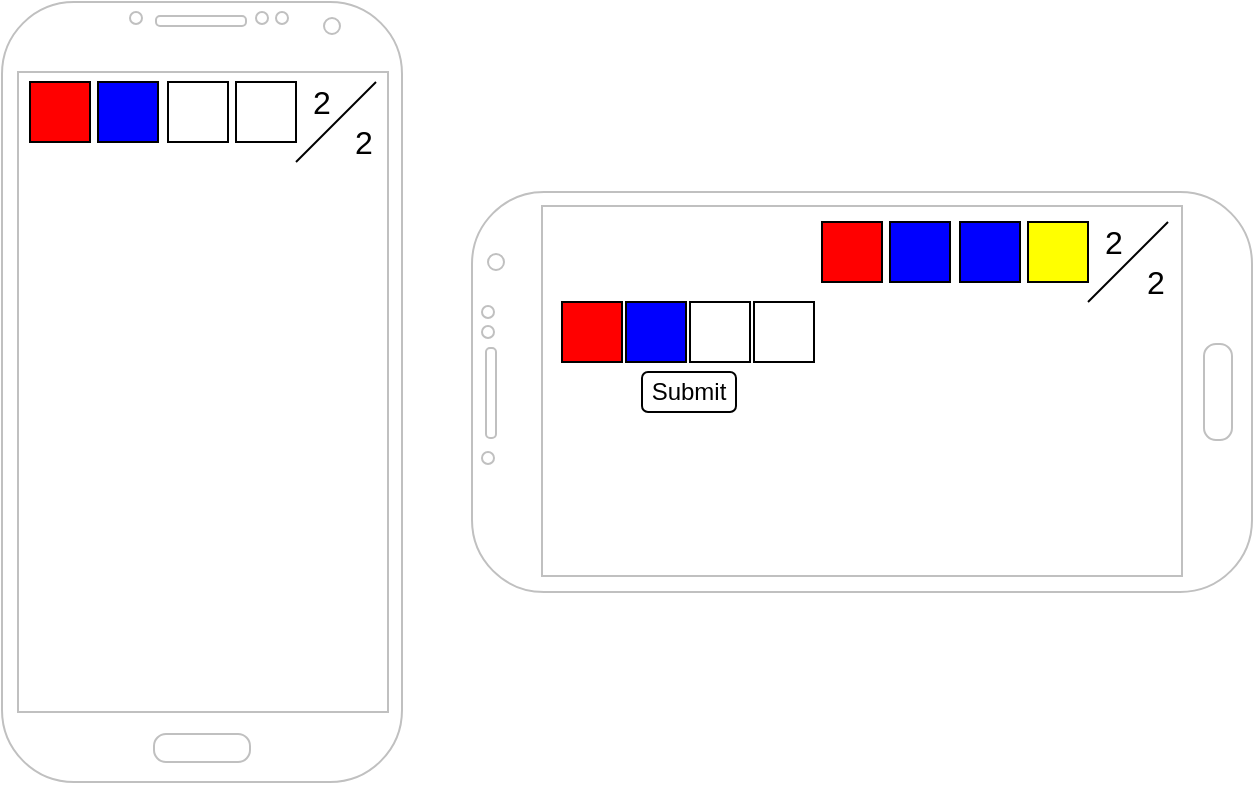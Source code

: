 <mxfile version="13.7.7" type="device"><diagram id="4aQIqyeou0j6eEwsxP68" name="Page-1"><mxGraphModel dx="1422" dy="791" grid="1" gridSize="10" guides="1" tooltips="1" connect="1" arrows="1" fold="1" page="1" pageScale="1" pageWidth="850" pageHeight="1100" math="0" shadow="0"><root><mxCell id="0"/><mxCell id="1" parent="0"/><mxCell id="zXfGWfWTg7s_ZYTbVE6v-1" value="" style="verticalLabelPosition=bottom;verticalAlign=top;html=1;shadow=0;dashed=0;strokeWidth=1;shape=mxgraph.android.phone2;strokeColor=#c0c0c0;" parent="1" vertex="1"><mxGeometry x="160" y="160" width="200" height="390" as="geometry"/></mxCell><mxCell id="zXfGWfWTg7s_ZYTbVE6v-2" value="" style="rounded=0;whiteSpace=wrap;html=1;fillColor=#FF0000;" parent="1" vertex="1"><mxGeometry x="440" y="310" width="30" height="30" as="geometry"/></mxCell><mxCell id="zXfGWfWTg7s_ZYTbVE6v-3" value="" style="rounded=0;whiteSpace=wrap;html=1;fillColor=#0000FF;" parent="1" vertex="1"><mxGeometry x="472" y="310" width="30" height="30" as="geometry"/></mxCell><mxCell id="zXfGWfWTg7s_ZYTbVE6v-4" value="" style="rounded=0;whiteSpace=wrap;html=1;" parent="1" vertex="1"><mxGeometry x="504" y="310" width="30" height="30" as="geometry"/></mxCell><mxCell id="zXfGWfWTg7s_ZYTbVE6v-7" value="" style="rounded=0;whiteSpace=wrap;html=1;" parent="1" vertex="1"><mxGeometry x="536" y="310" width="30" height="30" as="geometry"/></mxCell><mxCell id="zXfGWfWTg7s_ZYTbVE6v-8" value="" style="rounded=0;whiteSpace=wrap;html=1;fillColor=#FF0000;" parent="1" vertex="1"><mxGeometry x="174" y="200" width="30" height="30" as="geometry"/></mxCell><mxCell id="zXfGWfWTg7s_ZYTbVE6v-9" value="" style="rounded=0;whiteSpace=wrap;html=1;fillColor=#0000FF;" parent="1" vertex="1"><mxGeometry x="208" y="200" width="30" height="30" as="geometry"/></mxCell><mxCell id="zXfGWfWTg7s_ZYTbVE6v-10" value="" style="rounded=0;whiteSpace=wrap;html=1;" parent="1" vertex="1"><mxGeometry x="243" y="200" width="30" height="30" as="geometry"/></mxCell><mxCell id="zXfGWfWTg7s_ZYTbVE6v-11" value="" style="rounded=0;whiteSpace=wrap;html=1;" parent="1" vertex="1"><mxGeometry x="277" y="200" width="30" height="30" as="geometry"/></mxCell><mxCell id="zXfGWfWTg7s_ZYTbVE6v-12" value="" style="endArrow=none;html=1;" parent="1" edge="1"><mxGeometry width="50" height="50" relative="1" as="geometry"><mxPoint x="307" y="240" as="sourcePoint"/><mxPoint x="347" y="200" as="targetPoint"/></mxGeometry></mxCell><mxCell id="zXfGWfWTg7s_ZYTbVE6v-14" value="2" style="text;html=1;strokeColor=none;fillColor=none;align=center;verticalAlign=middle;whiteSpace=wrap;rounded=0;fontSize=16;" parent="1" vertex="1"><mxGeometry x="300" y="200" width="40" height="20" as="geometry"/></mxCell><mxCell id="zXfGWfWTg7s_ZYTbVE6v-17" value="2" style="text;html=1;strokeColor=none;fillColor=none;align=center;verticalAlign=middle;whiteSpace=wrap;rounded=0;fontSize=16;" parent="1" vertex="1"><mxGeometry x="321" y="220" width="40" height="20" as="geometry"/></mxCell><mxCell id="i2sLoe0u6JT1-MDYu9BV-1" value="Submit" style="rounded=1;whiteSpace=wrap;html=1;" vertex="1" parent="1"><mxGeometry x="480" y="345" width="47" height="20" as="geometry"/></mxCell><mxCell id="i2sLoe0u6JT1-MDYu9BV-2" value="" style="verticalLabelPosition=bottom;verticalAlign=top;html=1;shadow=0;dashed=0;strokeWidth=1;shape=mxgraph.android.phone2;strokeColor=#c0c0c0;rotation=-90;" vertex="1" parent="1"><mxGeometry x="490" y="160" width="200" height="390" as="geometry"/></mxCell><mxCell id="i2sLoe0u6JT1-MDYu9BV-3" value="" style="rounded=0;whiteSpace=wrap;html=1;fillColor=#FF0000;" vertex="1" parent="1"><mxGeometry x="570" y="270" width="30" height="30" as="geometry"/></mxCell><mxCell id="i2sLoe0u6JT1-MDYu9BV-4" value="" style="rounded=0;whiteSpace=wrap;html=1;fillColor=#0000FF;" vertex="1" parent="1"><mxGeometry x="604" y="270" width="30" height="30" as="geometry"/></mxCell><mxCell id="i2sLoe0u6JT1-MDYu9BV-5" value="" style="rounded=0;whiteSpace=wrap;html=1;fillColor=#0000FF;" vertex="1" parent="1"><mxGeometry x="639" y="270" width="30" height="30" as="geometry"/></mxCell><mxCell id="i2sLoe0u6JT1-MDYu9BV-6" value="" style="rounded=0;whiteSpace=wrap;html=1;fillColor=#FFFF00;" vertex="1" parent="1"><mxGeometry x="673" y="270" width="30" height="30" as="geometry"/></mxCell><mxCell id="i2sLoe0u6JT1-MDYu9BV-7" value="" style="endArrow=none;html=1;" edge="1" parent="1"><mxGeometry width="50" height="50" relative="1" as="geometry"><mxPoint x="703" y="310" as="sourcePoint"/><mxPoint x="743" y="270" as="targetPoint"/></mxGeometry></mxCell><mxCell id="i2sLoe0u6JT1-MDYu9BV-8" value="2" style="text;html=1;strokeColor=none;fillColor=none;align=center;verticalAlign=middle;whiteSpace=wrap;rounded=0;fontSize=16;" vertex="1" parent="1"><mxGeometry x="696" y="270" width="40" height="20" as="geometry"/></mxCell><mxCell id="i2sLoe0u6JT1-MDYu9BV-9" value="2" style="text;html=1;strokeColor=none;fillColor=none;align=center;verticalAlign=middle;whiteSpace=wrap;rounded=0;fontSize=16;" vertex="1" parent="1"><mxGeometry x="717" y="290" width="40" height="20" as="geometry"/></mxCell></root></mxGraphModel></diagram></mxfile>